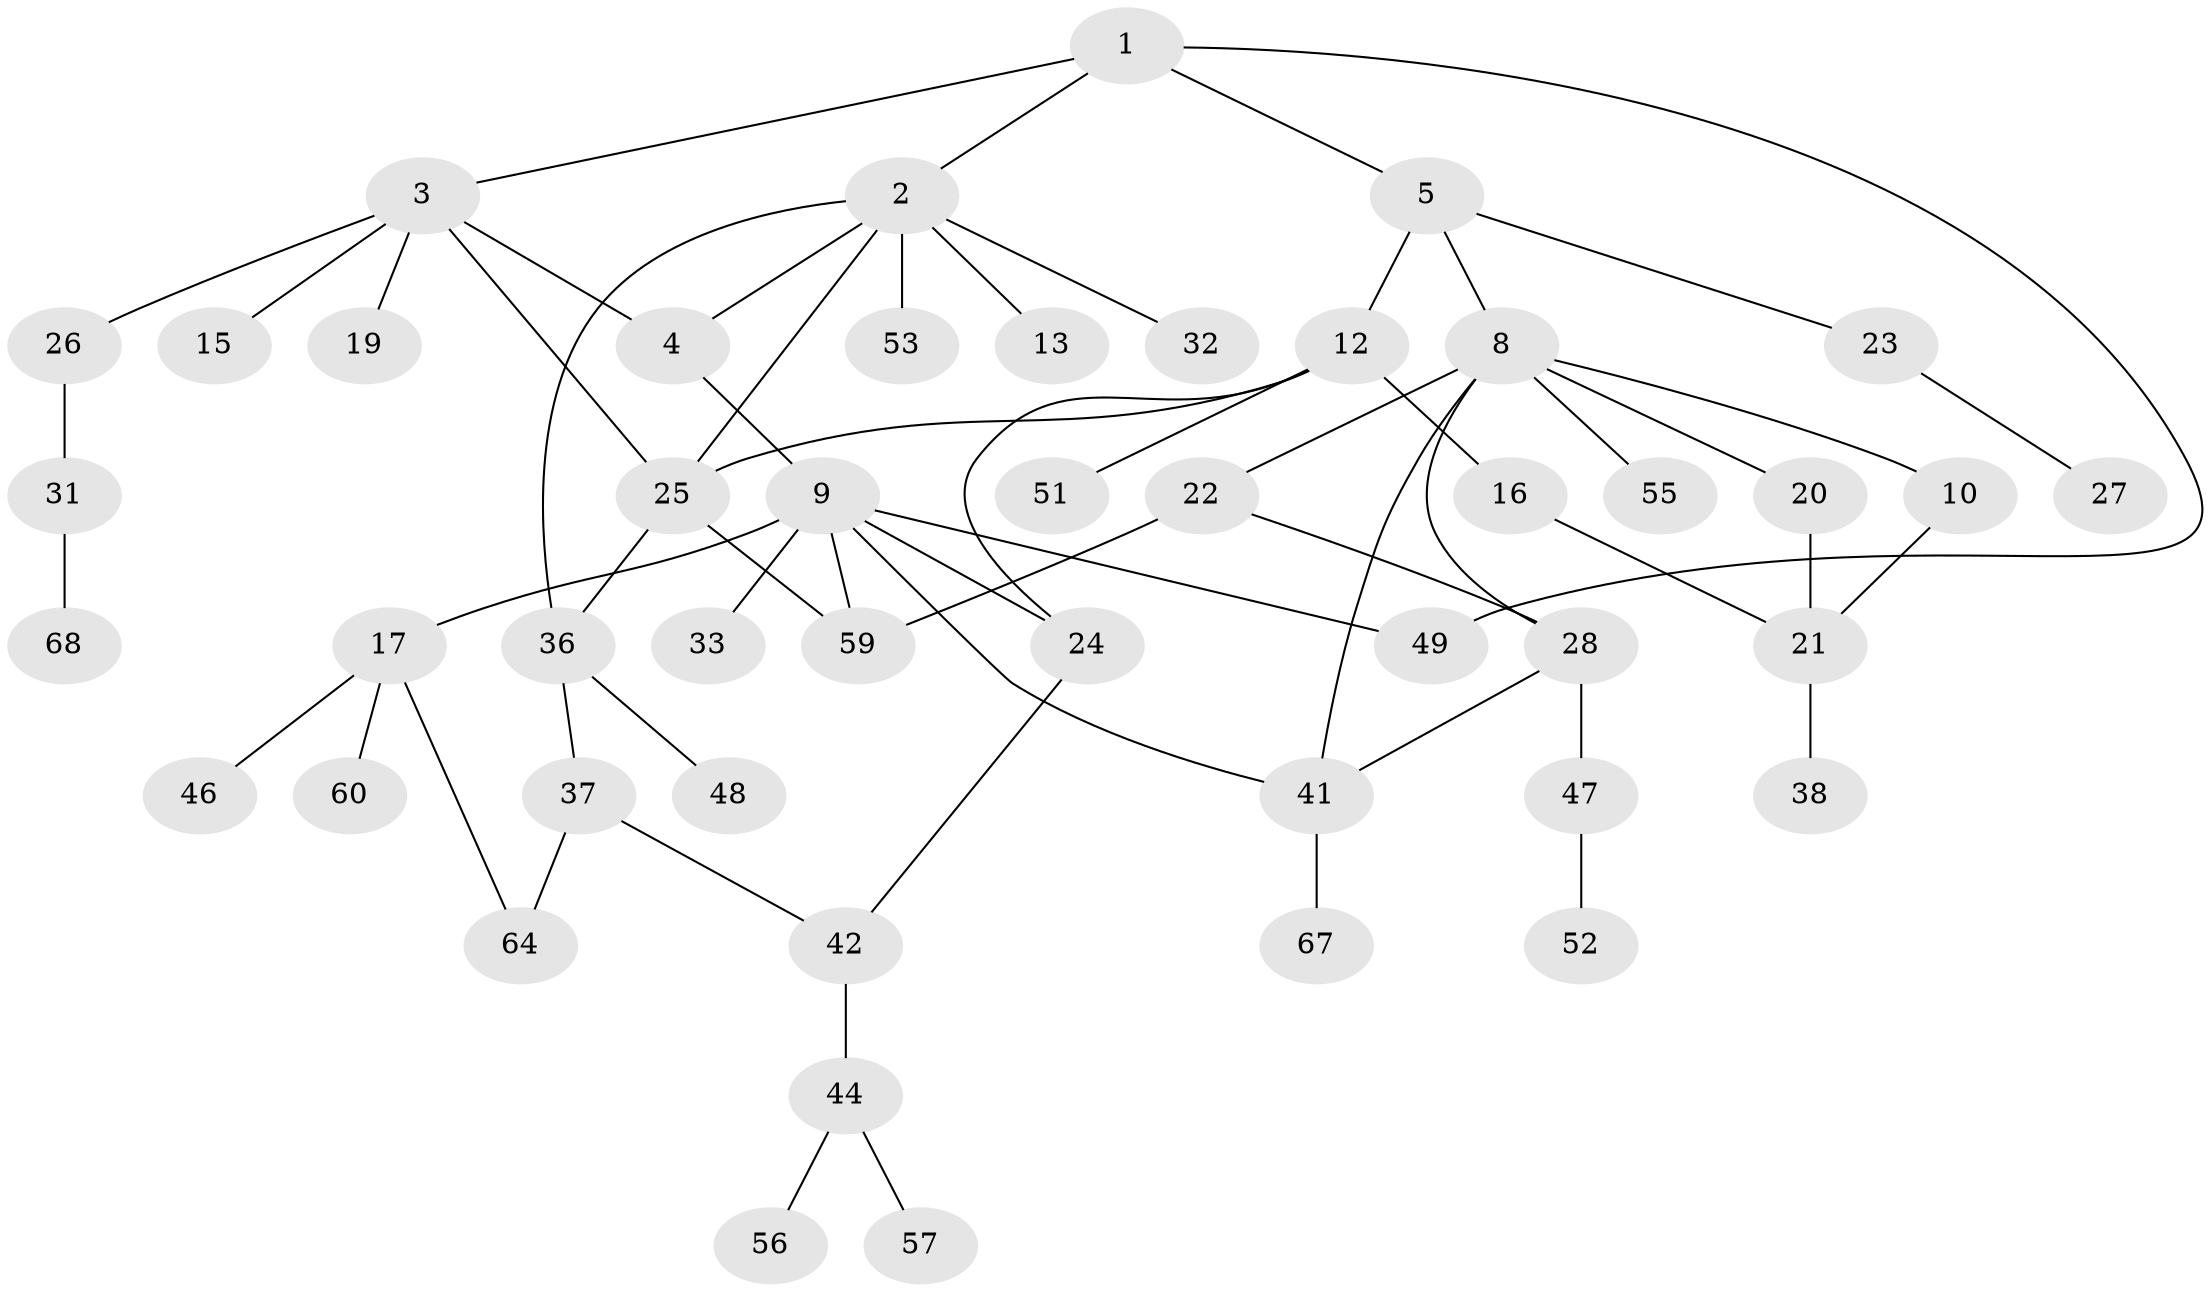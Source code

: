 // Generated by graph-tools (version 1.1) at 2025/23/03/03/25 07:23:33]
// undirected, 47 vertices, 61 edges
graph export_dot {
graph [start="1"]
  node [color=gray90,style=filled];
  1;
  2 [super="+7"];
  3 [super="+35"];
  4;
  5 [super="+6"];
  8 [super="+18"];
  9 [super="+11"];
  10;
  12 [super="+40"];
  13 [super="+14"];
  15 [super="+54"];
  16 [super="+34"];
  17 [super="+39"];
  19;
  20 [super="+29"];
  21 [super="+50"];
  22;
  23;
  24;
  25 [super="+30"];
  26;
  27;
  28 [super="+45"];
  31 [super="+66"];
  32;
  33 [super="+61"];
  36;
  37 [super="+58"];
  38;
  41 [super="+62"];
  42 [super="+43"];
  44;
  46;
  47;
  48;
  49 [super="+63"];
  51;
  52;
  53;
  55;
  56;
  57;
  59 [super="+65"];
  60;
  64;
  67;
  68;
  1 -- 2;
  1 -- 3;
  1 -- 5;
  1 -- 49;
  2 -- 13;
  2 -- 32;
  2 -- 4;
  2 -- 36;
  2 -- 53;
  2 -- 25;
  3 -- 4;
  3 -- 15;
  3 -- 19;
  3 -- 25;
  3 -- 26;
  4 -- 9;
  5 -- 12;
  5 -- 8;
  5 -- 23;
  8 -- 10;
  8 -- 20;
  8 -- 22;
  8 -- 28;
  8 -- 55;
  8 -- 41;
  9 -- 17;
  9 -- 41;
  9 -- 24;
  9 -- 49;
  9 -- 59;
  9 -- 33;
  10 -- 21;
  12 -- 16;
  12 -- 24;
  12 -- 25;
  12 -- 51;
  16 -- 21;
  17 -- 60;
  17 -- 64;
  17 -- 46;
  20 -- 21;
  21 -- 38;
  22 -- 59;
  22 -- 28;
  23 -- 27;
  24 -- 42;
  25 -- 36;
  25 -- 59;
  26 -- 31;
  28 -- 47;
  28 -- 41;
  31 -- 68;
  36 -- 37;
  36 -- 48;
  37 -- 42;
  37 -- 64;
  41 -- 67;
  42 -- 44;
  44 -- 56;
  44 -- 57;
  47 -- 52;
}
